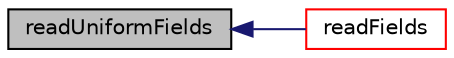digraph "readUniformFields"
{
  bgcolor="transparent";
  edge [fontname="Helvetica",fontsize="10",labelfontname="Helvetica",labelfontsize="10"];
  node [fontname="Helvetica",fontsize="10",shape=record];
  rankdir="LR";
  Node90365 [label="readUniformFields",height=0.2,width=0.4,color="black", fillcolor="grey75", style="filled", fontcolor="black"];
  Node90365 -> Node90366 [dir="back",color="midnightblue",fontsize="10",style="solid",fontname="Helvetica"];
  Node90366 [label="readFields",height=0.2,width=0.4,color="red",URL="$a21851.html#ad934a96462b4c649c50ca216fb8c8e45",tooltip="Read the selected GeometricFields of the specified type. "];
}
